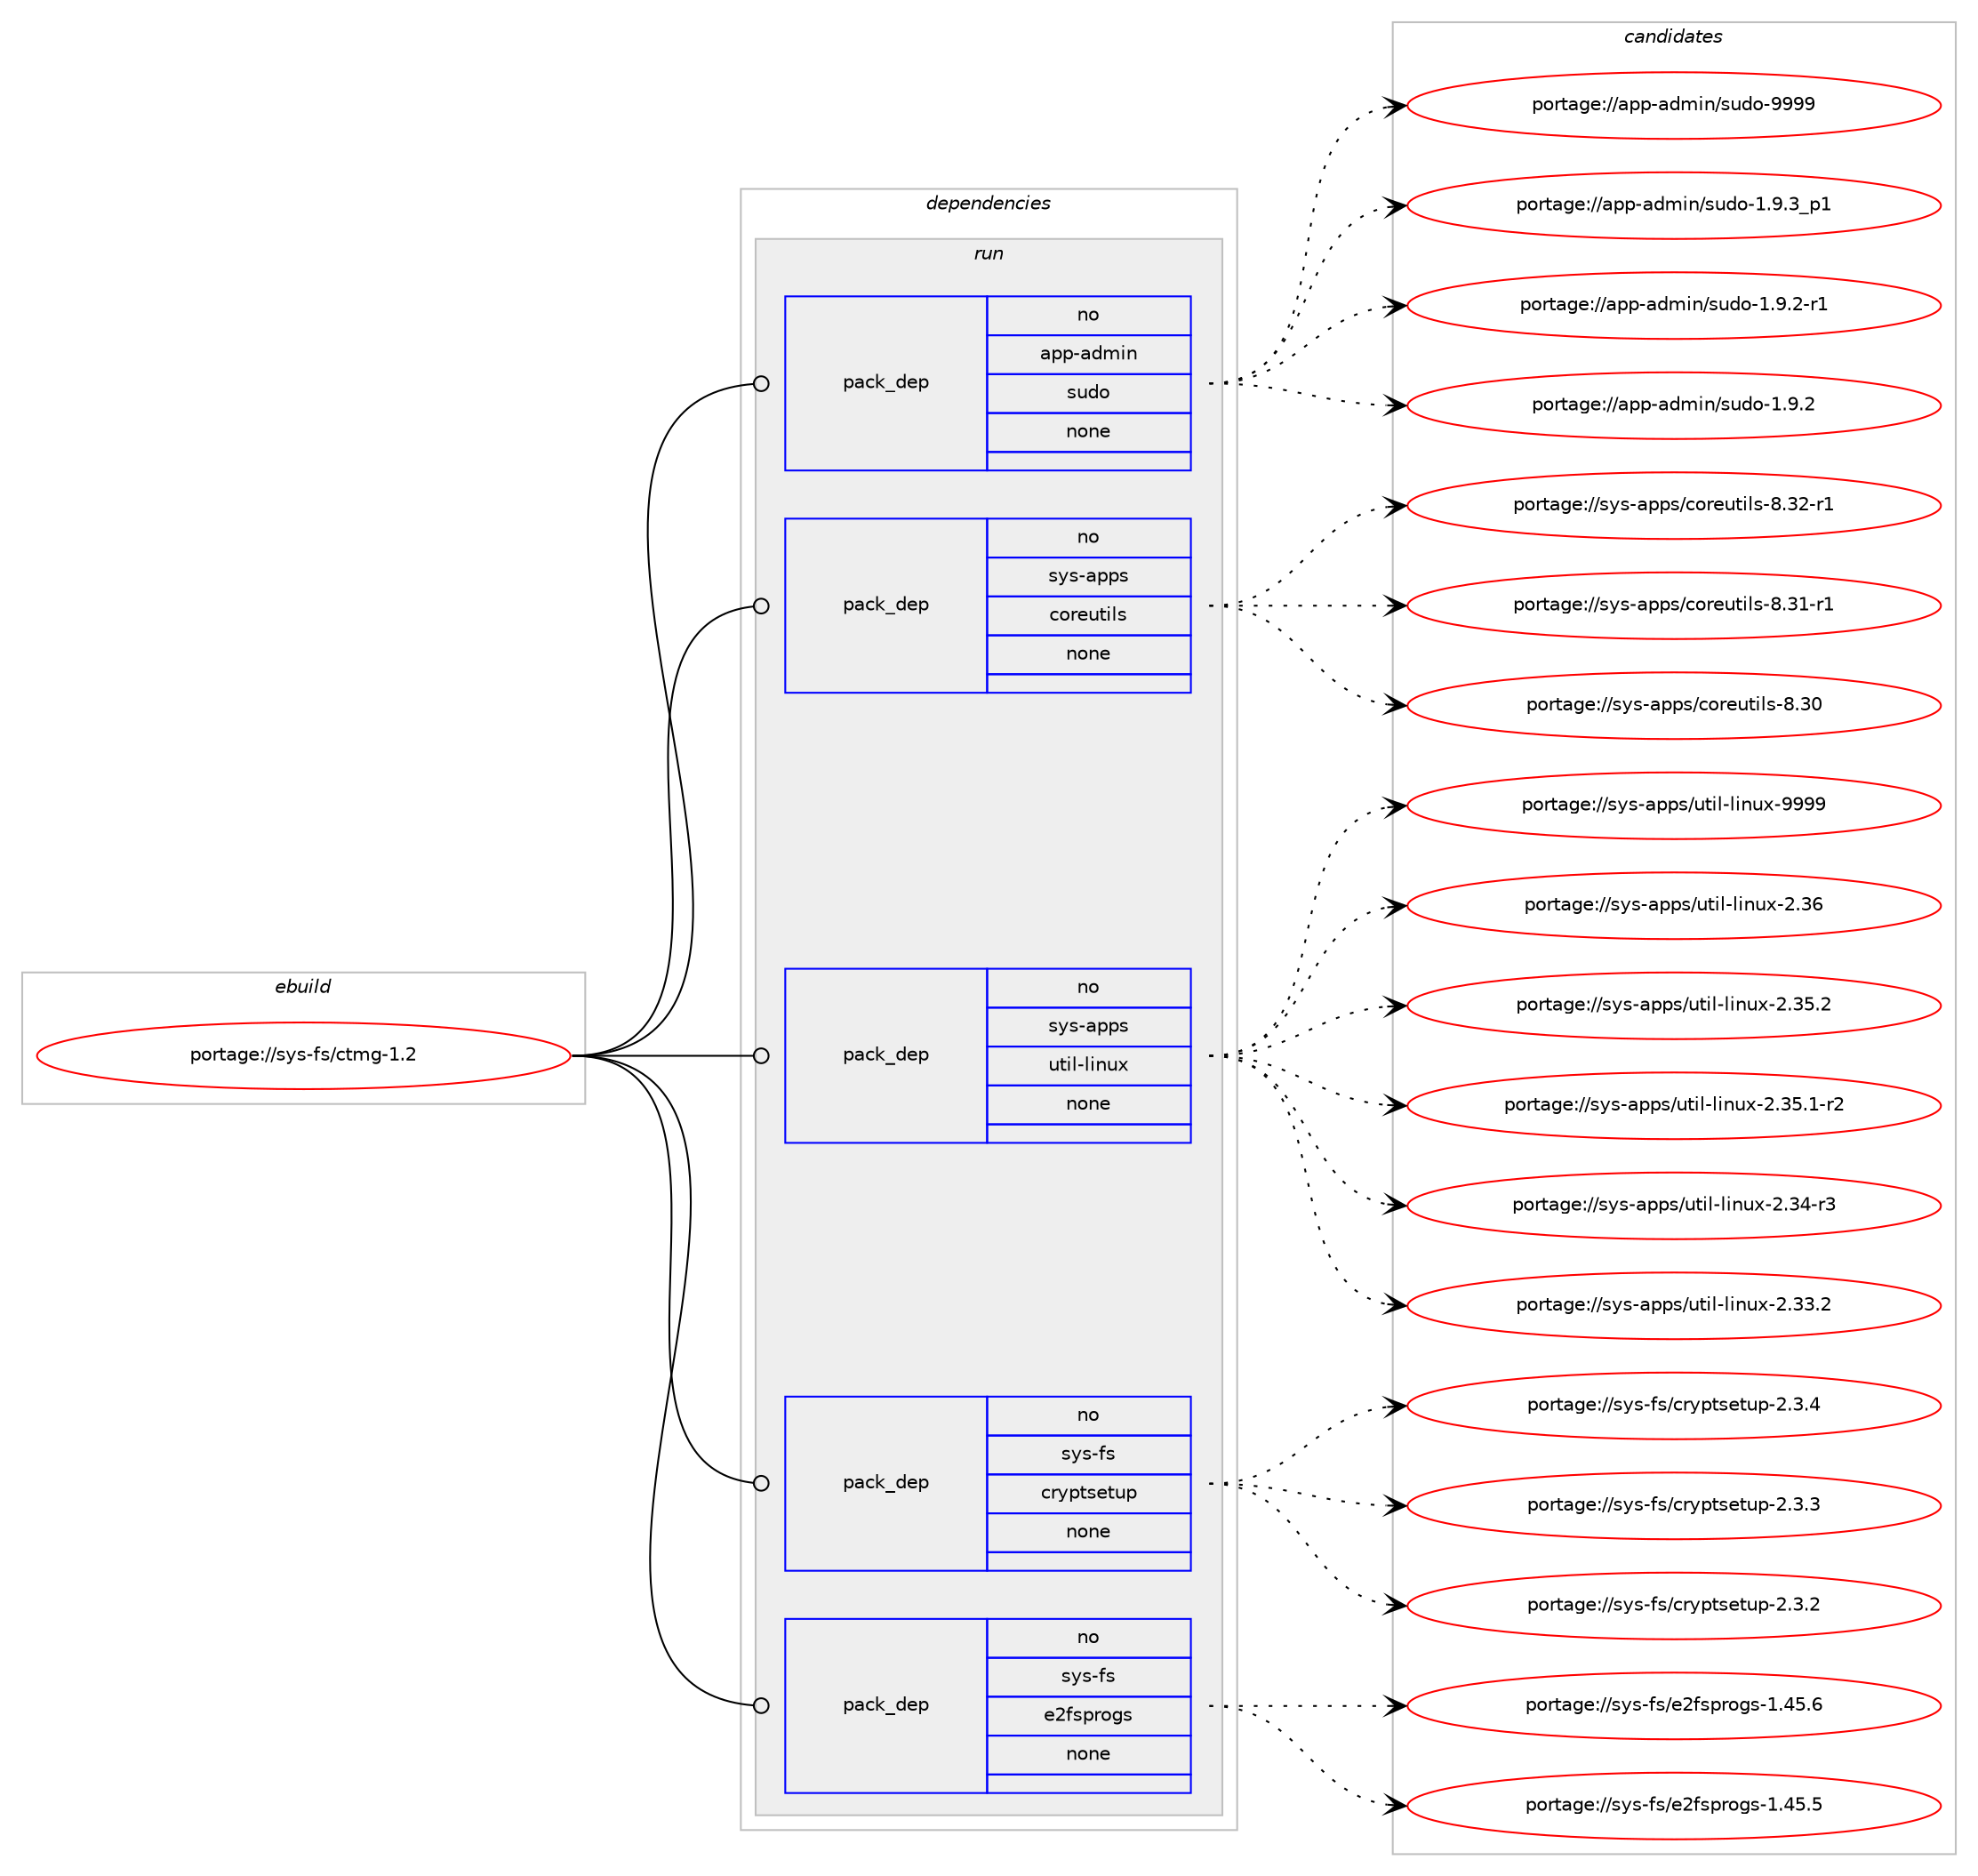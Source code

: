 digraph prolog {

# *************
# Graph options
# *************

newrank=true;
concentrate=true;
compound=true;
graph [rankdir=LR,fontname=Helvetica,fontsize=10,ranksep=1.5];#, ranksep=2.5, nodesep=0.2];
edge  [arrowhead=vee];
node  [fontname=Helvetica,fontsize=10];

# **********
# The ebuild
# **********

subgraph cluster_leftcol {
color=gray;
rank=same;
label=<<i>ebuild</i>>;
id [label="portage://sys-fs/ctmg-1.2", color=red, width=4, href="../sys-fs/ctmg-1.2.svg"];
}

# ****************
# The dependencies
# ****************

subgraph cluster_midcol {
color=gray;
label=<<i>dependencies</i>>;
subgraph cluster_compile {
fillcolor="#eeeeee";
style=filled;
label=<<i>compile</i>>;
}
subgraph cluster_compileandrun {
fillcolor="#eeeeee";
style=filled;
label=<<i>compile and run</i>>;
}
subgraph cluster_run {
fillcolor="#eeeeee";
style=filled;
label=<<i>run</i>>;
subgraph pack1517 {
dependency1685 [label=<<TABLE BORDER="0" CELLBORDER="1" CELLSPACING="0" CELLPADDING="4" WIDTH="220"><TR><TD ROWSPAN="6" CELLPADDING="30">pack_dep</TD></TR><TR><TD WIDTH="110">no</TD></TR><TR><TD>app-admin</TD></TR><TR><TD>sudo</TD></TR><TR><TD>none</TD></TR><TR><TD></TD></TR></TABLE>>, shape=none, color=blue];
}
id:e -> dependency1685:w [weight=20,style="solid",arrowhead="odot"];
subgraph pack1518 {
dependency1686 [label=<<TABLE BORDER="0" CELLBORDER="1" CELLSPACING="0" CELLPADDING="4" WIDTH="220"><TR><TD ROWSPAN="6" CELLPADDING="30">pack_dep</TD></TR><TR><TD WIDTH="110">no</TD></TR><TR><TD>sys-apps</TD></TR><TR><TD>coreutils</TD></TR><TR><TD>none</TD></TR><TR><TD></TD></TR></TABLE>>, shape=none, color=blue];
}
id:e -> dependency1686:w [weight=20,style="solid",arrowhead="odot"];
subgraph pack1519 {
dependency1687 [label=<<TABLE BORDER="0" CELLBORDER="1" CELLSPACING="0" CELLPADDING="4" WIDTH="220"><TR><TD ROWSPAN="6" CELLPADDING="30">pack_dep</TD></TR><TR><TD WIDTH="110">no</TD></TR><TR><TD>sys-apps</TD></TR><TR><TD>util-linux</TD></TR><TR><TD>none</TD></TR><TR><TD></TD></TR></TABLE>>, shape=none, color=blue];
}
id:e -> dependency1687:w [weight=20,style="solid",arrowhead="odot"];
subgraph pack1520 {
dependency1688 [label=<<TABLE BORDER="0" CELLBORDER="1" CELLSPACING="0" CELLPADDING="4" WIDTH="220"><TR><TD ROWSPAN="6" CELLPADDING="30">pack_dep</TD></TR><TR><TD WIDTH="110">no</TD></TR><TR><TD>sys-fs</TD></TR><TR><TD>cryptsetup</TD></TR><TR><TD>none</TD></TR><TR><TD></TD></TR></TABLE>>, shape=none, color=blue];
}
id:e -> dependency1688:w [weight=20,style="solid",arrowhead="odot"];
subgraph pack1521 {
dependency1689 [label=<<TABLE BORDER="0" CELLBORDER="1" CELLSPACING="0" CELLPADDING="4" WIDTH="220"><TR><TD ROWSPAN="6" CELLPADDING="30">pack_dep</TD></TR><TR><TD WIDTH="110">no</TD></TR><TR><TD>sys-fs</TD></TR><TR><TD>e2fsprogs</TD></TR><TR><TD>none</TD></TR><TR><TD></TD></TR></TABLE>>, shape=none, color=blue];
}
id:e -> dependency1689:w [weight=20,style="solid",arrowhead="odot"];
}
}

# **************
# The candidates
# **************

subgraph cluster_choices {
rank=same;
color=gray;
label=<<i>candidates</i>>;

subgraph choice1517 {
color=black;
nodesep=1;
choice971121124597100109105110471151171001114557575757 [label="portage://app-admin/sudo-9999", color=red, width=4,href="../app-admin/sudo-9999.svg"];
choice971121124597100109105110471151171001114549465746519511249 [label="portage://app-admin/sudo-1.9.3_p1", color=red, width=4,href="../app-admin/sudo-1.9.3_p1.svg"];
choice971121124597100109105110471151171001114549465746504511449 [label="portage://app-admin/sudo-1.9.2-r1", color=red, width=4,href="../app-admin/sudo-1.9.2-r1.svg"];
choice97112112459710010910511047115117100111454946574650 [label="portage://app-admin/sudo-1.9.2", color=red, width=4,href="../app-admin/sudo-1.9.2.svg"];
dependency1685:e -> choice971121124597100109105110471151171001114557575757:w [style=dotted,weight="100"];
dependency1685:e -> choice971121124597100109105110471151171001114549465746519511249:w [style=dotted,weight="100"];
dependency1685:e -> choice971121124597100109105110471151171001114549465746504511449:w [style=dotted,weight="100"];
dependency1685:e -> choice97112112459710010910511047115117100111454946574650:w [style=dotted,weight="100"];
}
subgraph choice1518 {
color=black;
nodesep=1;
choice1151211154597112112115479911111410111711610510811545564651504511449 [label="portage://sys-apps/coreutils-8.32-r1", color=red, width=4,href="../sys-apps/coreutils-8.32-r1.svg"];
choice1151211154597112112115479911111410111711610510811545564651494511449 [label="portage://sys-apps/coreutils-8.31-r1", color=red, width=4,href="../sys-apps/coreutils-8.31-r1.svg"];
choice115121115459711211211547991111141011171161051081154556465148 [label="portage://sys-apps/coreutils-8.30", color=red, width=4,href="../sys-apps/coreutils-8.30.svg"];
dependency1686:e -> choice1151211154597112112115479911111410111711610510811545564651504511449:w [style=dotted,weight="100"];
dependency1686:e -> choice1151211154597112112115479911111410111711610510811545564651494511449:w [style=dotted,weight="100"];
dependency1686:e -> choice115121115459711211211547991111141011171161051081154556465148:w [style=dotted,weight="100"];
}
subgraph choice1519 {
color=black;
nodesep=1;
choice115121115459711211211547117116105108451081051101171204557575757 [label="portage://sys-apps/util-linux-9999", color=red, width=4,href="../sys-apps/util-linux-9999.svg"];
choice115121115459711211211547117116105108451081051101171204550465154 [label="portage://sys-apps/util-linux-2.36", color=red, width=4,href="../sys-apps/util-linux-2.36.svg"];
choice1151211154597112112115471171161051084510810511011712045504651534650 [label="portage://sys-apps/util-linux-2.35.2", color=red, width=4,href="../sys-apps/util-linux-2.35.2.svg"];
choice11512111545971121121154711711610510845108105110117120455046515346494511450 [label="portage://sys-apps/util-linux-2.35.1-r2", color=red, width=4,href="../sys-apps/util-linux-2.35.1-r2.svg"];
choice1151211154597112112115471171161051084510810511011712045504651524511451 [label="portage://sys-apps/util-linux-2.34-r3", color=red, width=4,href="../sys-apps/util-linux-2.34-r3.svg"];
choice1151211154597112112115471171161051084510810511011712045504651514650 [label="portage://sys-apps/util-linux-2.33.2", color=red, width=4,href="../sys-apps/util-linux-2.33.2.svg"];
dependency1687:e -> choice115121115459711211211547117116105108451081051101171204557575757:w [style=dotted,weight="100"];
dependency1687:e -> choice115121115459711211211547117116105108451081051101171204550465154:w [style=dotted,weight="100"];
dependency1687:e -> choice1151211154597112112115471171161051084510810511011712045504651534650:w [style=dotted,weight="100"];
dependency1687:e -> choice11512111545971121121154711711610510845108105110117120455046515346494511450:w [style=dotted,weight="100"];
dependency1687:e -> choice1151211154597112112115471171161051084510810511011712045504651524511451:w [style=dotted,weight="100"];
dependency1687:e -> choice1151211154597112112115471171161051084510810511011712045504651514650:w [style=dotted,weight="100"];
}
subgraph choice1520 {
color=black;
nodesep=1;
choice115121115451021154799114121112116115101116117112455046514652 [label="portage://sys-fs/cryptsetup-2.3.4", color=red, width=4,href="../sys-fs/cryptsetup-2.3.4.svg"];
choice115121115451021154799114121112116115101116117112455046514651 [label="portage://sys-fs/cryptsetup-2.3.3", color=red, width=4,href="../sys-fs/cryptsetup-2.3.3.svg"];
choice115121115451021154799114121112116115101116117112455046514650 [label="portage://sys-fs/cryptsetup-2.3.2", color=red, width=4,href="../sys-fs/cryptsetup-2.3.2.svg"];
dependency1688:e -> choice115121115451021154799114121112116115101116117112455046514652:w [style=dotted,weight="100"];
dependency1688:e -> choice115121115451021154799114121112116115101116117112455046514651:w [style=dotted,weight="100"];
dependency1688:e -> choice115121115451021154799114121112116115101116117112455046514650:w [style=dotted,weight="100"];
}
subgraph choice1521 {
color=black;
nodesep=1;
choice11512111545102115471015010211511211411110311545494652534654 [label="portage://sys-fs/e2fsprogs-1.45.6", color=red, width=4,href="../sys-fs/e2fsprogs-1.45.6.svg"];
choice11512111545102115471015010211511211411110311545494652534653 [label="portage://sys-fs/e2fsprogs-1.45.5", color=red, width=4,href="../sys-fs/e2fsprogs-1.45.5.svg"];
dependency1689:e -> choice11512111545102115471015010211511211411110311545494652534654:w [style=dotted,weight="100"];
dependency1689:e -> choice11512111545102115471015010211511211411110311545494652534653:w [style=dotted,weight="100"];
}
}

}
